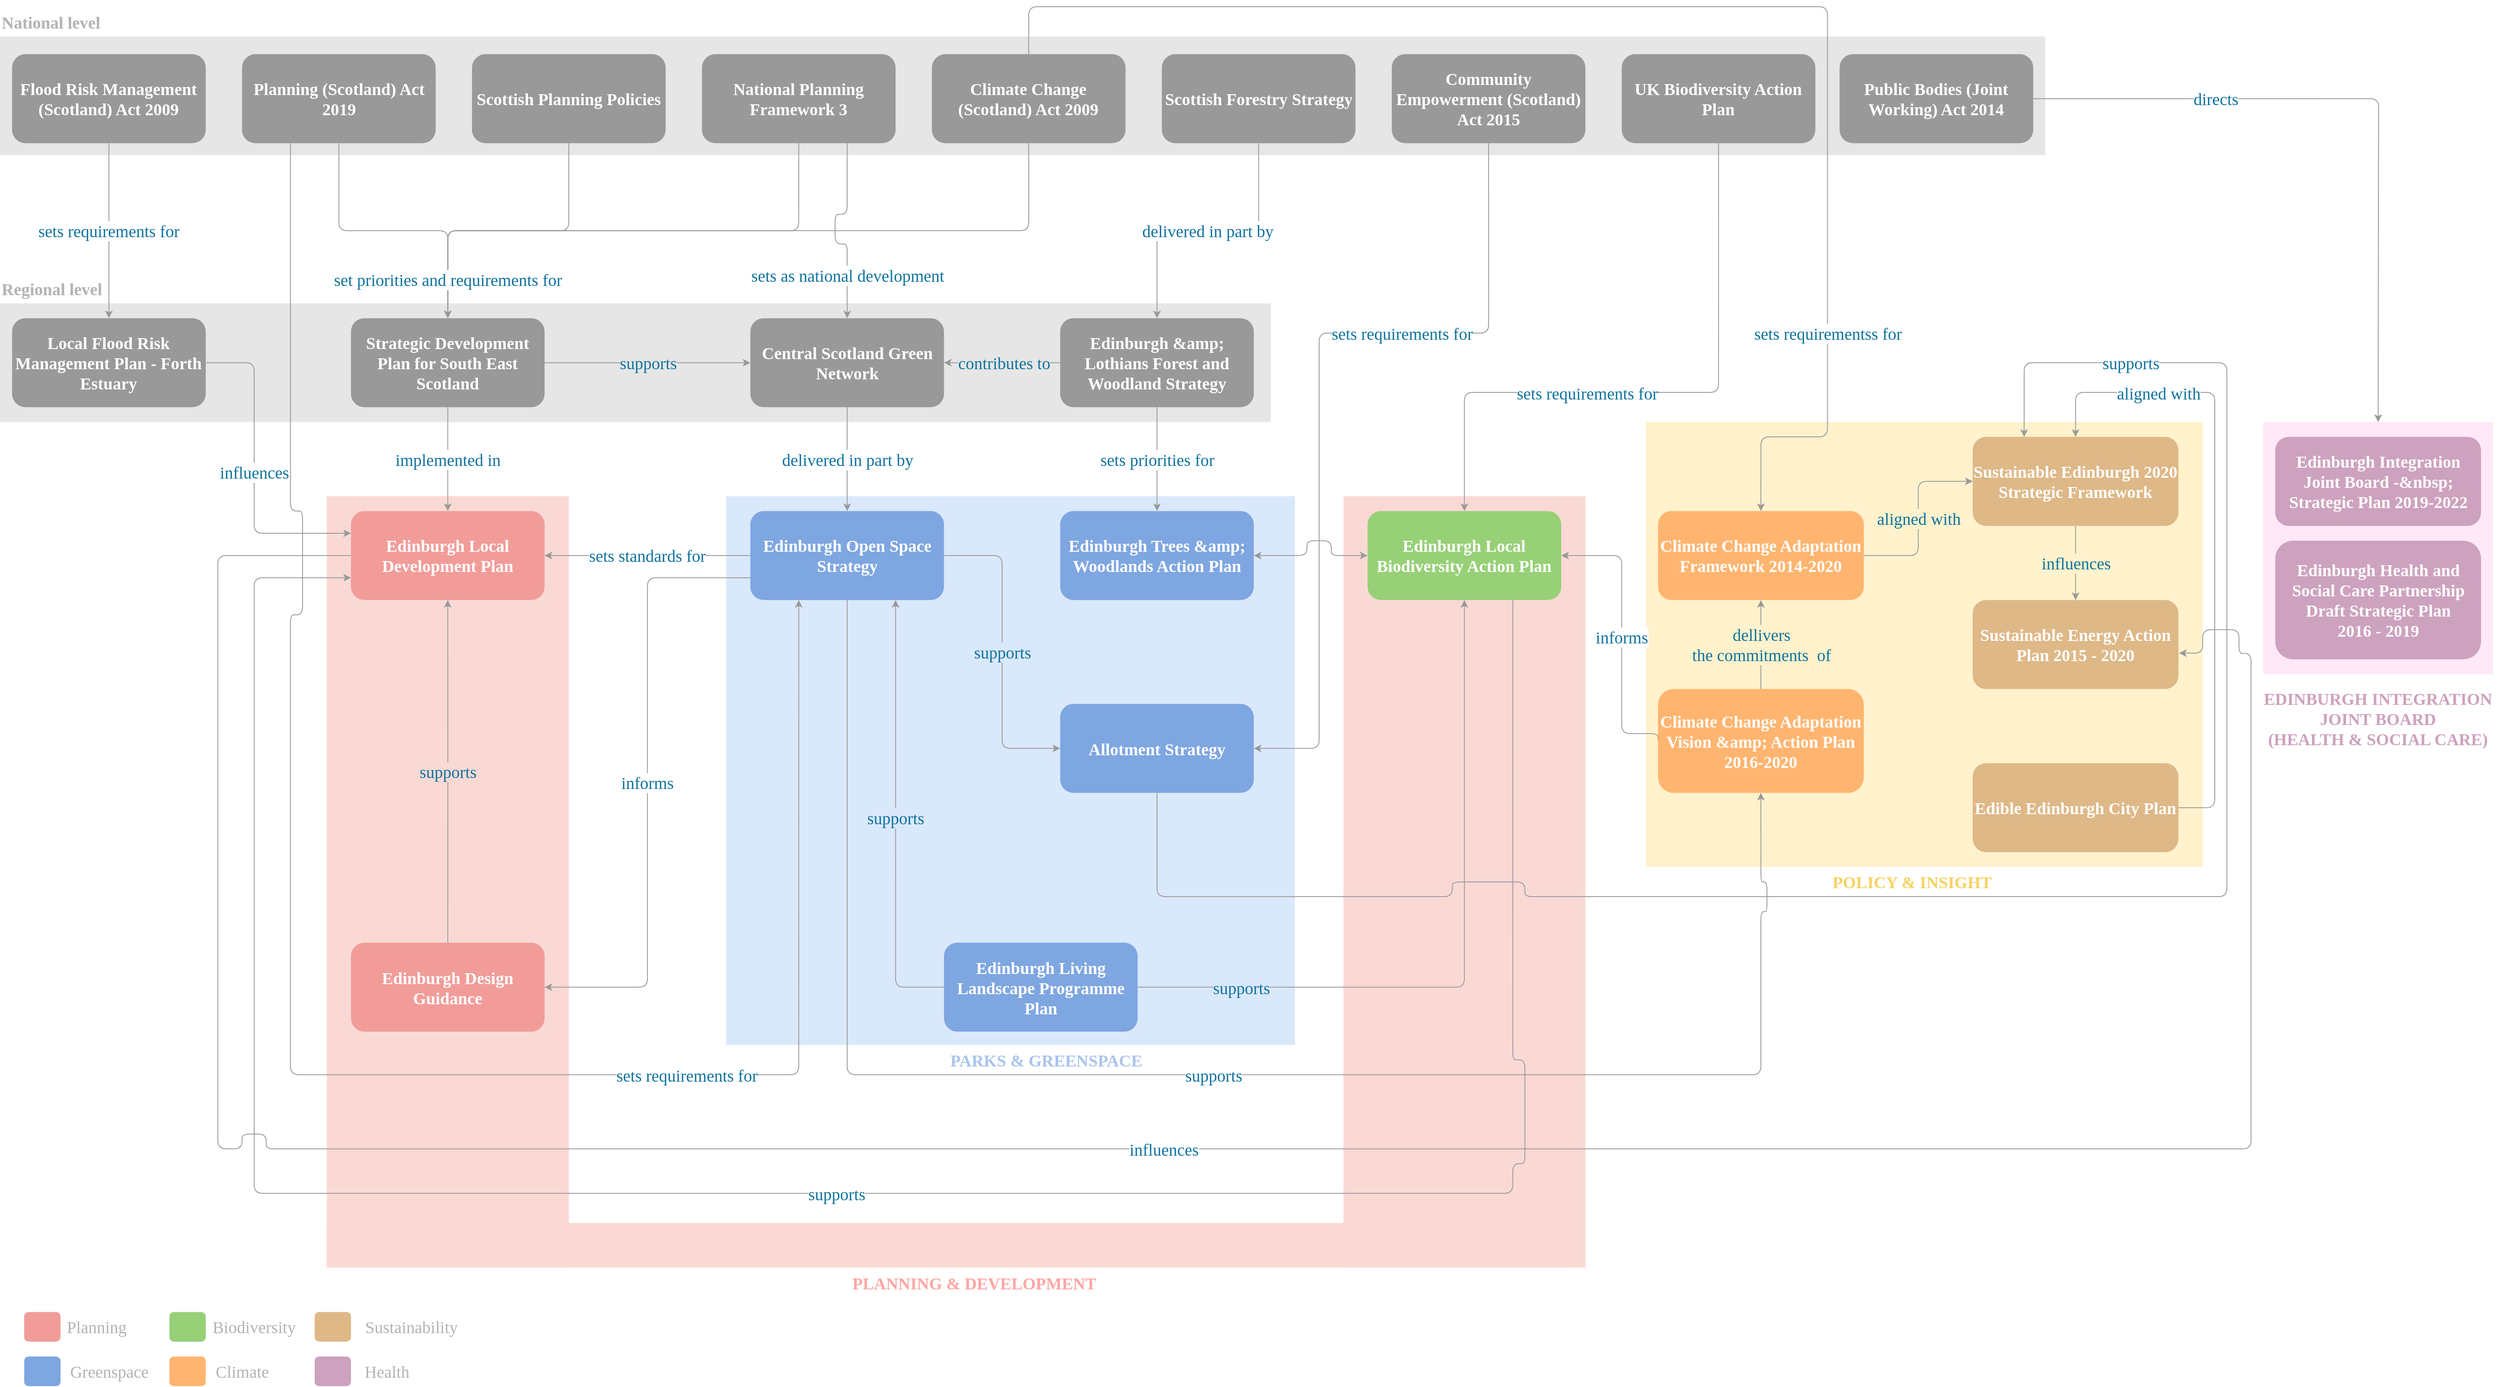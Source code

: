 <mxfile version="13.9.7" type="github">
  <diagram id="8Yflhy8udfIKwnyC9lQC" name="Page-1">
    <mxGraphModel dx="1748" dy="-1292" grid="1" gridSize="10" guides="1" tooltips="1" connect="1" arrows="1" fold="1" page="1" pageScale="1" pageWidth="1654" pageHeight="2336" math="0" shadow="0">
      <root>
        <mxCell id="0" />
        <mxCell id="1" parent="0" />
        <mxCell id="mNki_vbNGIH-7ykDXorD-1" value="" style="group;fontSize=20;" vertex="1" connectable="0" parent="1">
          <mxGeometry x="60" y="2560" width="2970" height="1640" as="geometry" />
        </mxCell>
        <mxCell id="Hf7quNikZ0JMG7ykfvhg-1" value="" style="rounded=0;whiteSpace=wrap;html=1;fontFamily=Tahoma;fontSize=20;strokeColor=none;fillColor=#ffe8f7;" parent="mNki_vbNGIH-7ykDXorD-1" vertex="1">
          <mxGeometry x="2689.54" y="493.763" width="273.269" height="299.785" as="geometry" />
        </mxCell>
        <mxCell id="Hf7quNikZ0JMG7ykfvhg-2" value="" style="rounded=0;whiteSpace=wrap;html=1;fillColor=#E6E6E6;fontFamily=Tahoma;fontSize=20;strokeColor=none;" parent="mNki_vbNGIH-7ykDXorD-1" vertex="1">
          <mxGeometry y="352.688" width="1510.169" height="141.075" as="geometry" />
        </mxCell>
        <mxCell id="Hf7quNikZ0JMG7ykfvhg-3" value="" style="rounded=0;whiteSpace=wrap;html=1;fillColor=#E6E6E6;fontFamily=Tahoma;fontSize=20;strokeColor=none;" parent="mNki_vbNGIH-7ykDXorD-1" vertex="1">
          <mxGeometry y="35.269" width="2430.654" height="141.075" as="geometry" />
        </mxCell>
        <mxCell id="Hf7quNikZ0JMG7ykfvhg-4" value="" style="rounded=0;whiteSpace=wrap;html=1;fillColor=#FFF2CC;fontFamily=Tahoma;fontSize=20;strokeColor=none;" parent="mNki_vbNGIH-7ykDXorD-1" vertex="1">
          <mxGeometry x="1956.029" y="493.763" width="661.598" height="529.032" as="geometry" />
        </mxCell>
        <mxCell id="Hf7quNikZ0JMG7ykfvhg-5" value="" style="rounded=0;whiteSpace=wrap;html=1;fillColor=#fad9d5;fontFamily=Tahoma;fontSize=20;strokeColor=none;" parent="mNki_vbNGIH-7ykDXorD-1" vertex="1">
          <mxGeometry x="1596.465" y="581.935" width="287.651" height="916.989" as="geometry" />
        </mxCell>
        <mxCell id="Hf7quNikZ0JMG7ykfvhg-6" value="" style="rounded=0;whiteSpace=wrap;html=1;fillColor=#FAD9D5;fontFamily=Tahoma;fontSize=20;strokeColor=none;" parent="mNki_vbNGIH-7ykDXorD-1" vertex="1">
          <mxGeometry x="388.329" y="581.935" width="287.651" height="916.989" as="geometry" />
        </mxCell>
        <mxCell id="Hf7quNikZ0JMG7ykfvhg-8" value="" style="rounded=0;whiteSpace=wrap;html=1;fillColor=#DAE8FC;fontFamily=Tahoma;fontSize=20;strokeColor=none;" parent="mNki_vbNGIH-7ykDXorD-1" vertex="1">
          <mxGeometry x="862.954" y="581.935" width="675.981" height="652.473" as="geometry" />
        </mxCell>
        <mxCell id="Hf7quNikZ0JMG7ykfvhg-10" value="Flood Risk Management (Scotland) Act 2009" style="rounded=1;fillColor=#999999;strokeColor=none;fontColor=#FFFFFF;fontStyle=1;fontFamily=Tahoma;fontSize=20;whiteSpace=wrap;" parent="mNki_vbNGIH-7ykDXorD-1" vertex="1">
          <mxGeometry x="14.383" y="56.43" width="230.121" height="105.806" as="geometry" />
        </mxCell>
        <mxCell id="Hf7quNikZ0JMG7ykfvhg-13" value="Planning (Scotland) Act 2019" style="rounded=1;fillColor=#999999;strokeColor=none;fontColor=#FFFFFF;fontStyle=1;fontFamily=Tahoma;fontSize=20;whiteSpace=wrap;" parent="mNki_vbNGIH-7ykDXorD-1" vertex="1">
          <mxGeometry x="287.651" y="56.43" width="230.121" height="105.806" as="geometry" />
        </mxCell>
        <mxCell id="Hf7quNikZ0JMG7ykfvhg-15" value="Scottish Planning Policies" style="rounded=1;fillColor=#999999;strokeColor=none;fontColor=#FFFFFF;fontStyle=1;fontFamily=Tahoma;fontSize=20;whiteSpace=wrap;" parent="mNki_vbNGIH-7ykDXorD-1" vertex="1">
          <mxGeometry x="560.92" y="56.43" width="230.121" height="105.806" as="geometry" />
        </mxCell>
        <mxCell id="Hf7quNikZ0JMG7ykfvhg-18" value="National Planning Framework 3" style="rounded=1;fillColor=#999999;strokeColor=none;fontColor=#FFFFFF;fontStyle=1;fontFamily=Tahoma;fontSize=20;whiteSpace=wrap;" parent="mNki_vbNGIH-7ykDXorD-1" vertex="1">
          <mxGeometry x="834.189" y="56.43" width="230.121" height="105.806" as="geometry" />
        </mxCell>
        <mxCell id="Hf7quNikZ0JMG7ykfvhg-21" value="Climate Change (Scotland) Act 2009" style="rounded=1;fillColor=#999999;strokeColor=none;fontColor=#FFFFFF;fontStyle=1;fontFamily=Tahoma;fontSize=20;whiteSpace=wrap;" parent="mNki_vbNGIH-7ykDXorD-1" vertex="1">
          <mxGeometry x="1107.458" y="56.43" width="230.121" height="105.806" as="geometry" />
        </mxCell>
        <mxCell id="Hf7quNikZ0JMG7ykfvhg-23" value="Scottish Forestry Strategy" style="rounded=1;fillColor=#999999;strokeColor=none;fontColor=#FFFFFF;fontStyle=1;fontFamily=Tahoma;fontSize=20;whiteSpace=wrap;" parent="mNki_vbNGIH-7ykDXorD-1" vertex="1">
          <mxGeometry x="1380.726" y="56.43" width="230.121" height="105.806" as="geometry" />
        </mxCell>
        <mxCell id="Hf7quNikZ0JMG7ykfvhg-25" value="Community Empowerment (Scotland) Act 2015" style="rounded=1;fillColor=#999999;strokeColor=none;fontColor=#FFFFFF;fontStyle=1;fontFamily=Tahoma;fontSize=20;whiteSpace=wrap;" parent="mNki_vbNGIH-7ykDXorD-1" vertex="1">
          <mxGeometry x="1653.995" y="56.43" width="230.121" height="105.806" as="geometry" />
        </mxCell>
        <mxCell id="Hf7quNikZ0JMG7ykfvhg-27" value="UK Biodiversity Action Plan" style="rounded=1;fillColor=#999999;strokeColor=none;fontColor=#FFFFFF;fontStyle=1;fontFamily=Tahoma;fontSize=20;whiteSpace=wrap;" parent="mNki_vbNGIH-7ykDXorD-1" vertex="1">
          <mxGeometry x="1927.264" y="56.43" width="230.121" height="105.806" as="geometry" />
        </mxCell>
        <mxCell id="Hf7quNikZ0JMG7ykfvhg-29" value="Local Flood Risk Management Plan - Forth Estuary " style="rounded=1;fillColor=#999999;strokeColor=none;fontColor=#FFFFFF;fontStyle=1;fontFamily=Tahoma;fontSize=20;whiteSpace=wrap;" parent="mNki_vbNGIH-7ykDXorD-1" vertex="1">
          <mxGeometry x="14.383" y="370.323" width="230.121" height="105.806" as="geometry" />
        </mxCell>
        <mxCell id="Hf7quNikZ0JMG7ykfvhg-9" value="sets requirements for" style="edgeStyle=orthogonalEdgeStyle;rounded=1;orthogonalLoop=1;jettySize=auto;html=1;exitX=0.5;exitY=1;exitDx=0;exitDy=0;entryX=0.5;entryY=0;entryDx=0;entryDy=0;strokeColor=#999999;fontFamily=Tahoma;fontSize=20;fontColor=#10739E;" parent="mNki_vbNGIH-7ykDXorD-1" source="Hf7quNikZ0JMG7ykfvhg-10" target="Hf7quNikZ0JMG7ykfvhg-29" edge="1">
          <mxGeometry relative="1" as="geometry" />
        </mxCell>
        <mxCell id="Hf7quNikZ0JMG7ykfvhg-32" value="Strategic Development Plan for South East Scotland" style="rounded=1;fillColor=#999999;strokeColor=none;fontColor=#FFFFFF;fontStyle=1;fontFamily=Tahoma;fontSize=20;whiteSpace=wrap;" parent="mNki_vbNGIH-7ykDXorD-1" vertex="1">
          <mxGeometry x="417.094" y="370.323" width="230.121" height="105.806" as="geometry" />
        </mxCell>
        <mxCell id="Hf7quNikZ0JMG7ykfvhg-11" style="edgeStyle=orthogonalEdgeStyle;orthogonalLoop=1;jettySize=auto;html=1;exitX=0.5;exitY=1;exitDx=0;exitDy=0;entryX=0.5;entryY=0;entryDx=0;entryDy=0;strokeColor=#999999;fontSize=20;" parent="mNki_vbNGIH-7ykDXorD-1" source="Hf7quNikZ0JMG7ykfvhg-13" target="Hf7quNikZ0JMG7ykfvhg-32" edge="1">
          <mxGeometry relative="1" as="geometry" />
        </mxCell>
        <mxCell id="Hf7quNikZ0JMG7ykfvhg-14" style="edgeStyle=orthogonalEdgeStyle;orthogonalLoop=1;jettySize=auto;html=1;exitX=0.5;exitY=1;exitDx=0;exitDy=0;strokeColor=#999999;entryX=0.5;entryY=0;entryDx=0;entryDy=0;fontSize=20;" parent="mNki_vbNGIH-7ykDXorD-1" source="Hf7quNikZ0JMG7ykfvhg-15" target="Hf7quNikZ0JMG7ykfvhg-32" edge="1">
          <mxGeometry relative="1" as="geometry">
            <mxPoint x="431.477" y="370.323" as="targetPoint" />
          </mxGeometry>
        </mxCell>
        <mxCell id="Hf7quNikZ0JMG7ykfvhg-16" style="edgeStyle=orthogonalEdgeStyle;orthogonalLoop=1;jettySize=auto;html=1;exitX=0.5;exitY=1;exitDx=0;exitDy=0;entryX=0.5;entryY=0;entryDx=0;entryDy=0;strokeColor=#999999;fontSize=20;" parent="mNki_vbNGIH-7ykDXorD-1" source="Hf7quNikZ0JMG7ykfvhg-18" target="Hf7quNikZ0JMG7ykfvhg-32" edge="1">
          <mxGeometry relative="1" as="geometry" />
        </mxCell>
        <mxCell id="Hf7quNikZ0JMG7ykfvhg-19" value="set priorities and requirements for" style="edgeStyle=orthogonalEdgeStyle;orthogonalLoop=1;jettySize=auto;html=1;exitX=0.5;exitY=1;exitDx=0;exitDy=0;strokeColor=#999999;entryX=0.5;entryY=0;entryDx=0;entryDy=0;fontFamily=Tahoma;fontSize=20;fontColor=#10739E;" parent="mNki_vbNGIH-7ykDXorD-1" source="Hf7quNikZ0JMG7ykfvhg-21" target="Hf7quNikZ0JMG7ykfvhg-32" edge="1">
          <mxGeometry x="0.897" relative="1" as="geometry">
            <mxPoint x="431.477" y="370.323" as="targetPoint" />
            <mxPoint as="offset" />
          </mxGeometry>
        </mxCell>
        <mxCell id="Hf7quNikZ0JMG7ykfvhg-34" value="Central Scotland Green Network" style="rounded=1;fillColor=#999999;strokeColor=none;fontColor=#FFFFFF;fontStyle=1;fontFamily=Tahoma;fontSize=20;whiteSpace=wrap;" parent="mNki_vbNGIH-7ykDXorD-1" vertex="1">
          <mxGeometry x="891.719" y="370.323" width="230.121" height="105.806" as="geometry" />
        </mxCell>
        <mxCell id="Hf7quNikZ0JMG7ykfvhg-17" value="sets as national development" style="edgeStyle=orthogonalEdgeStyle;orthogonalLoop=1;jettySize=auto;html=1;exitX=0.75;exitY=1;exitDx=0;exitDy=0;entryX=0.5;entryY=0;entryDx=0;entryDy=0;strokeColor=#999999;fontFamily=Tahoma;fontSize=20;fontColor=#10739E;" parent="mNki_vbNGIH-7ykDXorD-1" source="Hf7quNikZ0JMG7ykfvhg-18" target="Hf7quNikZ0JMG7ykfvhg-34" edge="1">
          <mxGeometry x="0.565" relative="1" as="geometry">
            <Array as="points">
              <mxPoint x="1006.78" y="246.882" />
              <mxPoint x="992.397" y="246.882" />
              <mxPoint x="992.397" y="282.151" />
              <mxPoint x="1006.78" y="282.151" />
            </Array>
            <mxPoint as="offset" />
          </mxGeometry>
        </mxCell>
        <mxCell id="Hf7quNikZ0JMG7ykfvhg-30" value="supports" style="edgeStyle=orthogonalEdgeStyle;orthogonalLoop=1;jettySize=auto;html=1;exitX=1;exitY=0.5;exitDx=0;exitDy=0;entryX=0;entryY=0.5;entryDx=0;entryDy=0;strokeColor=#999999;fontFamily=Tahoma;fontSize=20;fontColor=#10739E;labelBackgroundColor=#E6E6E6;" parent="mNki_vbNGIH-7ykDXorD-1" source="Hf7quNikZ0JMG7ykfvhg-32" target="Hf7quNikZ0JMG7ykfvhg-34" edge="1">
          <mxGeometry relative="1" as="geometry" />
        </mxCell>
        <mxCell id="Hf7quNikZ0JMG7ykfvhg-35" value="contributes to" style="edgeStyle=orthogonalEdgeStyle;orthogonalLoop=1;jettySize=auto;html=1;exitX=0;exitY=0.5;exitDx=0;exitDy=0;strokeColor=#999999;fontColor=#10739E;fontFamily=Tahoma;fontSize=20;labelBackgroundColor=#E6E6E6;" parent="mNki_vbNGIH-7ykDXorD-1" source="Hf7quNikZ0JMG7ykfvhg-37" edge="1">
          <mxGeometry x="-0.042" relative="1" as="geometry">
            <mxPoint x="1236.901" y="423.226" as="sourcePoint" />
            <mxPoint x="1121.84" y="423.226" as="targetPoint" />
            <mxPoint as="offset" />
          </mxGeometry>
        </mxCell>
        <mxCell id="Hf7quNikZ0JMG7ykfvhg-37" value="Edinburgh &amp;amp; Lothians Forest and Woodland Strategy" style="rounded=1;fillColor=#999999;strokeColor=none;fontColor=#FFFFFF;fontStyle=1;fontFamily=Tahoma;fontSize=20;whiteSpace=wrap;" parent="mNki_vbNGIH-7ykDXorD-1" vertex="1">
          <mxGeometry x="1259.913" y="370.323" width="230.121" height="105.806" as="geometry" />
        </mxCell>
        <mxCell id="Hf7quNikZ0JMG7ykfvhg-22" value="delivered in part by" style="edgeStyle=orthogonalEdgeStyle;orthogonalLoop=1;jettySize=auto;html=1;exitX=0.5;exitY=1;exitDx=0;exitDy=0;strokeColor=#999999;fontFamily=Tahoma;fontColor=#1072A2;fontSize=20;" parent="mNki_vbNGIH-7ykDXorD-1" source="Hf7quNikZ0JMG7ykfvhg-23" target="Hf7quNikZ0JMG7ykfvhg-37" edge="1">
          <mxGeometry relative="1" as="geometry" />
        </mxCell>
        <mxCell id="Hf7quNikZ0JMG7ykfvhg-39" value="Edinburgh Local Development Plan" style="rounded=1;fillColor=#F19C99;strokeColor=none;fontColor=#FFFFFF;fontStyle=1;fontFamily=Tahoma;fontSize=20;whiteSpace=wrap;" parent="mNki_vbNGIH-7ykDXorD-1" vertex="1">
          <mxGeometry x="417.094" y="599.57" width="230.121" height="105.806" as="geometry" />
        </mxCell>
        <mxCell id="Hf7quNikZ0JMG7ykfvhg-28" value="influences" style="edgeStyle=orthogonalEdgeStyle;orthogonalLoop=1;jettySize=auto;html=1;exitX=1;exitY=0.5;exitDx=0;exitDy=0;entryX=0;entryY=0.25;entryDx=0;entryDy=0;startFill=0;strokeColor=#999999;fontFamily=Tahoma;fontSize=20;fontColor=#10739E;" parent="mNki_vbNGIH-7ykDXorD-1" source="Hf7quNikZ0JMG7ykfvhg-29" target="Hf7quNikZ0JMG7ykfvhg-39" edge="1">
          <mxGeometry relative="1" as="geometry">
            <Array as="points">
              <mxPoint x="302.034" y="423.226" />
              <mxPoint x="302.034" y="626.022" />
            </Array>
          </mxGeometry>
        </mxCell>
        <mxCell id="Hf7quNikZ0JMG7ykfvhg-31" value="implemented in" style="edgeStyle=orthogonalEdgeStyle;orthogonalLoop=1;jettySize=auto;html=1;exitX=0.5;exitY=1;exitDx=0;exitDy=0;entryX=0.5;entryY=0;entryDx=0;entryDy=0;startFill=0;strokeColor=#999999;fontFamily=Tahoma;fontSize=20;fontColor=#10739E;" parent="mNki_vbNGIH-7ykDXorD-1" source="Hf7quNikZ0JMG7ykfvhg-32" target="Hf7quNikZ0JMG7ykfvhg-39" edge="1">
          <mxGeometry relative="1" as="geometry" />
        </mxCell>
        <mxCell id="Hf7quNikZ0JMG7ykfvhg-40" value="sets standards for" style="edgeStyle=orthogonalEdgeStyle;orthogonalLoop=1;jettySize=auto;html=1;exitX=0;exitY=0.5;exitDx=0;exitDy=0;entryX=1;entryY=0.5;entryDx=0;entryDy=0;startFill=0;strokeColor=#999999;fontFamily=Tahoma;fontSize=20;fontColor=#10739E;" parent="mNki_vbNGIH-7ykDXorD-1" source="Hf7quNikZ0JMG7ykfvhg-44" target="Hf7quNikZ0JMG7ykfvhg-39" edge="1">
          <mxGeometry relative="1" as="geometry" />
        </mxCell>
        <mxCell id="Hf7quNikZ0JMG7ykfvhg-44" value="Edinburgh Open Space Strategy" style="rounded=1;fillColor=#7EA6E0;strokeColor=none;fontColor=#FFFFFF;fontStyle=1;fontFamily=Tahoma;fontSize=20;whiteSpace=wrap;" parent="mNki_vbNGIH-7ykDXorD-1" vertex="1">
          <mxGeometry x="891.719" y="599.57" width="230.121" height="105.806" as="geometry" />
        </mxCell>
        <mxCell id="Hf7quNikZ0JMG7ykfvhg-12" value="sets requirements for" style="edgeStyle=orthogonalEdgeStyle;orthogonalLoop=1;jettySize=auto;html=1;exitX=0.25;exitY=1;exitDx=0;exitDy=0;startFill=0;strokeColor=#999999;entryX=0.25;entryY=1;entryDx=0;entryDy=0;fontFamily=Tahoma;fontSize=20;fontColor=#10739E;" parent="mNki_vbNGIH-7ykDXorD-1" source="Hf7quNikZ0JMG7ykfvhg-13" target="Hf7quNikZ0JMG7ykfvhg-44" edge="1">
          <mxGeometry x="0.395" relative="1" as="geometry">
            <mxPoint x="967.947" y="705.376" as="targetPoint" />
            <Array as="points">
              <mxPoint x="345.182" y="599.57" />
              <mxPoint x="359.564" y="599.57" />
              <mxPoint x="359.564" y="723.011" />
              <mxPoint x="345.182" y="723.011" />
              <mxPoint x="345.182" y="1269.677" />
              <mxPoint x="949.249" y="1269.677" />
            </Array>
            <mxPoint x="-1" as="offset" />
          </mxGeometry>
        </mxCell>
        <mxCell id="Hf7quNikZ0JMG7ykfvhg-33" value="delivered in part by" style="edgeStyle=orthogonalEdgeStyle;orthogonalLoop=1;jettySize=auto;html=1;exitX=0.5;exitY=1;exitDx=0;exitDy=0;entryX=0.5;entryY=0;entryDx=0;entryDy=0;strokeColor=#999999;fontFamily=Tahoma;fontSize=20;fontColor=#1072A2;" parent="mNki_vbNGIH-7ykDXorD-1" source="Hf7quNikZ0JMG7ykfvhg-34" target="Hf7quNikZ0JMG7ykfvhg-44" edge="1">
          <mxGeometry relative="1" as="geometry" />
        </mxCell>
        <mxCell id="Hf7quNikZ0JMG7ykfvhg-46" value="Edinburgh Trees &amp;amp; Woodlands Action Plan" style="rounded=1;fillColor=#7EA6E0;strokeColor=none;fontColor=#FFFFFF;fontStyle=1;fontFamily=Tahoma;fontSize=20;whiteSpace=wrap;" parent="mNki_vbNGIH-7ykDXorD-1" vertex="1">
          <mxGeometry x="1259.913" y="599.57" width="230.121" height="105.806" as="geometry" />
        </mxCell>
        <mxCell id="Hf7quNikZ0JMG7ykfvhg-36" value="sets priorities for" style="edgeStyle=orthogonalEdgeStyle;orthogonalLoop=1;jettySize=auto;html=1;exitX=0.5;exitY=1;exitDx=0;exitDy=0;entryX=0.5;entryY=0;entryDx=0;entryDy=0;strokeColor=#999999;fontColor=#10739E;fontFamily=Tahoma;fontSize=20;" parent="mNki_vbNGIH-7ykDXorD-1" source="Hf7quNikZ0JMG7ykfvhg-37" target="Hf7quNikZ0JMG7ykfvhg-46" edge="1">
          <mxGeometry relative="1" as="geometry" />
        </mxCell>
        <mxCell id="Hf7quNikZ0JMG7ykfvhg-48" value="Allotment Strategy" style="rounded=1;fillColor=#7EA6E0;strokeColor=none;fontColor=#FFFFFF;fontStyle=1;fontFamily=Tahoma;fontSize=20;whiteSpace=wrap;" parent="mNki_vbNGIH-7ykDXorD-1" vertex="1">
          <mxGeometry x="1259.913" y="828.817" width="230.121" height="105.806" as="geometry" />
        </mxCell>
        <mxCell id="Hf7quNikZ0JMG7ykfvhg-24" value="sets requirements for" style="edgeStyle=orthogonalEdgeStyle;orthogonalLoop=1;jettySize=auto;html=1;exitX=0.5;exitY=1;exitDx=0;exitDy=0;entryX=1;entryY=0.5;entryDx=0;entryDy=0;strokeColor=#999999;fontColor=#10739E;fontFamily=Tahoma;fontSize=20;" parent="mNki_vbNGIH-7ykDXorD-1" source="Hf7quNikZ0JMG7ykfvhg-25" target="Hf7quNikZ0JMG7ykfvhg-48" edge="1">
          <mxGeometry x="-0.342" relative="1" as="geometry">
            <Array as="points">
              <mxPoint x="1769.056" y="387.957" />
              <mxPoint x="1567.7" y="387.957" />
              <mxPoint x="1567.7" y="881.72" />
            </Array>
            <mxPoint as="offset" />
          </mxGeometry>
        </mxCell>
        <mxCell id="Hf7quNikZ0JMG7ykfvhg-43" value="supports" style="edgeStyle=orthogonalEdgeStyle;orthogonalLoop=1;jettySize=auto;html=1;exitX=1;exitY=0.5;exitDx=0;exitDy=0;entryX=0;entryY=0.5;entryDx=0;entryDy=0;startFill=0;strokeColor=#999999;fontColor=#10739E;fontFamily=Tahoma;fontSize=20;labelBackgroundColor=#DAE8FC;" parent="mNki_vbNGIH-7ykDXorD-1" source="Hf7quNikZ0JMG7ykfvhg-44" target="Hf7quNikZ0JMG7ykfvhg-48" edge="1">
          <mxGeometry relative="1" as="geometry" />
        </mxCell>
        <mxCell id="Hf7quNikZ0JMG7ykfvhg-50" value="supports" style="edgeStyle=orthogonalEdgeStyle;orthogonalLoop=1;jettySize=auto;html=1;exitX=0;exitY=0.5;exitDx=0;exitDy=0;entryX=0.75;entryY=1;entryDx=0;entryDy=0;startFill=0;strokeColor=#999999;fontColor=#10739E;fontFamily=Tahoma;fontSize=20;labelBackgroundColor=#DAE8FC;" parent="mNki_vbNGIH-7ykDXorD-1" source="Hf7quNikZ0JMG7ykfvhg-51" target="Hf7quNikZ0JMG7ykfvhg-44" edge="1">
          <mxGeometry relative="1" as="geometry" />
        </mxCell>
        <mxCell id="Hf7quNikZ0JMG7ykfvhg-51" value="Edinburgh Living Landscape Programme Plan" style="rounded=1;fillColor=#7EA6E0;strokeColor=none;fontColor=#FFFFFF;fontStyle=1;fontFamily=Tahoma;fontSize=20;whiteSpace=wrap;" parent="mNki_vbNGIH-7ykDXorD-1" vertex="1">
          <mxGeometry x="1121.84" y="1112.731" width="230.121" height="105.806" as="geometry" />
        </mxCell>
        <mxCell id="Hf7quNikZ0JMG7ykfvhg-52" value="supports" style="edgeStyle=orthogonalEdgeStyle;orthogonalLoop=1;jettySize=auto;html=1;exitX=0;exitY=0.75;exitDx=0;exitDy=0;entryX=0.75;entryY=1;entryDx=0;entryDy=0;startFill=1;strokeColor=#999999;startArrow=classic;endArrow=none;endFill=0;fontColor=#10739E;fontFamily=Tahoma;fontSize=20;" parent="mNki_vbNGIH-7ykDXorD-1" source="Hf7quNikZ0JMG7ykfvhg-39" target="Hf7quNikZ0JMG7ykfvhg-53" edge="1">
          <mxGeometry relative="1" as="geometry">
            <Array as="points">
              <mxPoint x="302.034" y="678.925" />
              <mxPoint x="302.034" y="1410.753" />
              <mxPoint x="1797.821" y="1410.753" />
              <mxPoint x="1797.821" y="1375.484" />
              <mxPoint x="1812.203" y="1375.484" />
              <mxPoint x="1812.203" y="1252.043" />
              <mxPoint x="1797.821" y="1252.043" />
            </Array>
          </mxGeometry>
        </mxCell>
        <mxCell id="Hf7quNikZ0JMG7ykfvhg-53" value="Edinburgh Local Biodiversity Action Plan" style="rounded=1;fillColor=#97D077;strokeColor=none;fontColor=#FFFFFF;fontStyle=1;fontFamily=Tahoma;fontSize=20;whiteSpace=wrap;" parent="mNki_vbNGIH-7ykDXorD-1" vertex="1">
          <mxGeometry x="1625.23" y="599.57" width="230.121" height="105.806" as="geometry" />
        </mxCell>
        <mxCell id="Hf7quNikZ0JMG7ykfvhg-26" value="sets requirements for" style="edgeStyle=orthogonalEdgeStyle;orthogonalLoop=1;jettySize=auto;html=1;exitX=0.5;exitY=1;exitDx=0;exitDy=0;entryX=0.5;entryY=0;entryDx=0;entryDy=0;strokeColor=#999999;fontColor=#10739E;fontFamily=Tahoma;fontSize=20;" parent="mNki_vbNGIH-7ykDXorD-1" source="Hf7quNikZ0JMG7ykfvhg-27" target="Hf7quNikZ0JMG7ykfvhg-53" edge="1">
          <mxGeometry x="0.224" relative="1" as="geometry">
            <Array as="points">
              <mxPoint x="2042.324" y="458.495" />
              <mxPoint x="1740.291" y="458.495" />
            </Array>
            <mxPoint as="offset" />
          </mxGeometry>
        </mxCell>
        <mxCell id="Hf7quNikZ0JMG7ykfvhg-45" style="edgeStyle=orthogonalEdgeStyle;orthogonalLoop=1;jettySize=auto;html=1;exitX=1;exitY=0.5;exitDx=0;exitDy=0;entryX=0;entryY=0.5;entryDx=0;entryDy=0;strokeColor=#999999;startArrow=classic;startFill=1;fontSize=20;" parent="mNki_vbNGIH-7ykDXorD-1" source="Hf7quNikZ0JMG7ykfvhg-46" target="Hf7quNikZ0JMG7ykfvhg-53" edge="1">
          <mxGeometry relative="1" as="geometry">
            <Array as="points">
              <mxPoint x="1553.317" y="652.473" />
              <mxPoint x="1553.317" y="634.839" />
              <mxPoint x="1582.082" y="634.839" />
              <mxPoint x="1582.082" y="652.473" />
            </Array>
          </mxGeometry>
        </mxCell>
        <mxCell id="Hf7quNikZ0JMG7ykfvhg-49" value="supports" style="edgeStyle=orthogonalEdgeStyle;orthogonalLoop=1;jettySize=auto;html=1;exitX=1;exitY=0.5;exitDx=0;exitDy=0;entryX=0.5;entryY=1;entryDx=0;entryDy=0;strokeColor=#999999;fontColor=#10739E;fontFamily=Tahoma;fontSize=20;labelBackgroundColor=#DAE8FC;" parent="mNki_vbNGIH-7ykDXorD-1" source="Hf7quNikZ0JMG7ykfvhg-51" target="Hf7quNikZ0JMG7ykfvhg-53" edge="1">
          <mxGeometry x="-0.71" relative="1" as="geometry">
            <mxPoint as="offset" />
          </mxGeometry>
        </mxCell>
        <mxCell id="Hf7quNikZ0JMG7ykfvhg-55" value="Climate Change Adaptation Framework 2014-2020" style="rounded=1;fillColor=#FFB570;strokeColor=none;fontColor=#FFFFFF;fontStyle=1;fontFamily=Tahoma;fontSize=20;whiteSpace=wrap;" parent="mNki_vbNGIH-7ykDXorD-1" vertex="1">
          <mxGeometry x="1970.412" y="599.57" width="244.504" height="105.806" as="geometry" />
        </mxCell>
        <mxCell id="Hf7quNikZ0JMG7ykfvhg-20" value="sets requirementss for" style="edgeStyle=orthogonalEdgeStyle;orthogonalLoop=1;jettySize=auto;html=1;exitX=0.5;exitY=0;exitDx=0;exitDy=0;startFill=0;strokeColor=#999999;entryX=0.5;entryY=0;entryDx=0;entryDy=0;fontColor=#10739E;fontFamily=Tahoma;fontSize=20;" parent="mNki_vbNGIH-7ykDXorD-1" source="Hf7quNikZ0JMG7ykfvhg-21" target="Hf7quNikZ0JMG7ykfvhg-55" edge="1">
          <mxGeometry x="0.654" relative="1" as="geometry">
            <mxPoint x="2085.472" y="564.301" as="targetPoint" />
            <Array as="points">
              <mxPoint x="1222.518" />
              <mxPoint x="2171.768" />
              <mxPoint x="2171.768" y="511.398" />
              <mxPoint x="2092.663" y="511.398" />
            </Array>
            <mxPoint y="1" as="offset" />
          </mxGeometry>
        </mxCell>
        <mxCell id="Hf7quNikZ0JMG7ykfvhg-56" value="informs" style="edgeStyle=orthogonalEdgeStyle;orthogonalLoop=1;jettySize=auto;html=1;exitX=0;exitY=0.5;exitDx=0;exitDy=0;entryX=1;entryY=0.5;entryDx=0;entryDy=0;startArrow=none;startFill=0;strokeColor=#999999;fontColor=#10739E;fontFamily=Tahoma;fontSize=20;" parent="mNki_vbNGIH-7ykDXorD-1" source="Hf7quNikZ0JMG7ykfvhg-58" target="Hf7quNikZ0JMG7ykfvhg-53" edge="1">
          <mxGeometry relative="1" as="geometry">
            <Array as="points">
              <mxPoint x="1927.264" y="864.086" />
              <mxPoint x="1927.264" y="652.473" />
            </Array>
            <mxPoint as="offset" />
          </mxGeometry>
        </mxCell>
        <mxCell id="Hf7quNikZ0JMG7ykfvhg-57" value="&lt;div style=&quot;font-size: 20px;&quot;&gt;dellivers &lt;br style=&quot;font-size: 20px;&quot;&gt;&lt;/div&gt;&lt;div style=&quot;font-size: 20px;&quot;&gt;the commitments&amp;nbsp; of&lt;br style=&quot;font-size: 20px;&quot;&gt;&lt;/div&gt;" style="edgeStyle=orthogonalEdgeStyle;orthogonalLoop=1;jettySize=auto;html=1;exitX=0.5;exitY=0;exitDx=0;exitDy=0;entryX=0.5;entryY=1;entryDx=0;entryDy=0;startFill=0;strokeColor=#999999;fontColor=#10739E;fontFamily=Tahoma;fontSize=20;labelBackgroundColor=#FFF2CC;" parent="mNki_vbNGIH-7ykDXorD-1" source="Hf7quNikZ0JMG7ykfvhg-58" target="Hf7quNikZ0JMG7ykfvhg-55" edge="1">
          <mxGeometry relative="1" as="geometry" />
        </mxCell>
        <mxCell id="Hf7quNikZ0JMG7ykfvhg-58" value="Climate Change Adaptation Vision &amp;amp; Action Plan&#xa;2016-2020" style="rounded=1;fillColor=#FFB570;strokeColor=none;fontColor=#FFFFFF;fontStyle=1;fontFamily=Tahoma;fontSize=20;whiteSpace=wrap;" parent="mNki_vbNGIH-7ykDXorD-1" vertex="1">
          <mxGeometry x="1970.412" y="811.183" width="244.504" height="123.441" as="geometry" />
        </mxCell>
        <mxCell id="Hf7quNikZ0JMG7ykfvhg-42" value="supports" style="edgeStyle=orthogonalEdgeStyle;orthogonalLoop=1;jettySize=auto;html=1;exitX=0.5;exitY=1;exitDx=0;exitDy=0;entryX=0.5;entryY=1;entryDx=0;entryDy=0;startFill=0;strokeColor=#999999;fontColor=#10739E;fontFamily=Tahoma;fontSize=20;" parent="mNki_vbNGIH-7ykDXorD-1" source="Hf7quNikZ0JMG7ykfvhg-44" target="Hf7quNikZ0JMG7ykfvhg-58" edge="1">
          <mxGeometry relative="1" as="geometry">
            <Array as="points">
              <mxPoint x="1006.78" y="1269.677" />
              <mxPoint x="2092.663" y="1269.677" />
              <mxPoint x="2092.663" y="1075.699" />
              <mxPoint x="2099.855" y="1075.699" />
              <mxPoint x="2099.855" y="1040.43" />
              <mxPoint x="2092.663" y="1040.43" />
            </Array>
          </mxGeometry>
        </mxCell>
        <mxCell id="Hf7quNikZ0JMG7ykfvhg-60" value="Sustainable Edinburgh 2020 Strategic Framework" style="rounded=1;strokeColor=none;fontColor=#FFFFFF;fontStyle=1;fontFamily=Tahoma;fontSize=20;whiteSpace=wrap;fillColor=#DEB887;" parent="mNki_vbNGIH-7ykDXorD-1" vertex="1">
          <mxGeometry x="2344.358" y="511.398" width="244.504" height="105.806" as="geometry" />
        </mxCell>
        <mxCell id="Hf7quNikZ0JMG7ykfvhg-47" value="supports" style="edgeStyle=orthogonalEdgeStyle;orthogonalLoop=1;jettySize=auto;html=1;exitX=0.5;exitY=1;exitDx=0;exitDy=0;entryX=0.25;entryY=0;entryDx=0;entryDy=0;startFill=0;strokeColor=#999999;fontColor=#10739E;fontFamily=Tahoma;fontSize=20;" parent="mNki_vbNGIH-7ykDXorD-1" source="Hf7quNikZ0JMG7ykfvhg-48" target="Hf7quNikZ0JMG7ykfvhg-60" edge="1">
          <mxGeometry x="0.821" relative="1" as="geometry">
            <Array as="points">
              <mxPoint x="1374.973" y="1058.065" />
              <mxPoint x="1725.908" y="1058.065" />
              <mxPoint x="1725.908" y="1040.43" />
              <mxPoint x="1812.203" y="1040.43" />
              <mxPoint x="1812.203" y="1058.065" />
              <mxPoint x="2646.392" y="1058.065" />
              <mxPoint x="2646.392" y="423.226" />
              <mxPoint x="2406.203" y="423.226" />
            </Array>
            <mxPoint as="offset" />
          </mxGeometry>
        </mxCell>
        <mxCell id="Hf7quNikZ0JMG7ykfvhg-54" value="aligned with" style="edgeStyle=orthogonalEdgeStyle;orthogonalLoop=1;jettySize=auto;html=1;exitX=1;exitY=0.5;exitDx=0;exitDy=0;entryX=0;entryY=0.5;entryDx=0;entryDy=0;startFill=0;strokeColor=#999999;fontColor=#10739E;fontFamily=Tahoma;fontSize=20;labelBackgroundColor=#FFF2CC;" parent="mNki_vbNGIH-7ykDXorD-1" source="Hf7quNikZ0JMG7ykfvhg-55" target="Hf7quNikZ0JMG7ykfvhg-60" edge="1">
          <mxGeometry relative="1" as="geometry" />
        </mxCell>
        <mxCell id="Hf7quNikZ0JMG7ykfvhg-61" value="Sustainable Energy Action Plan 2015 - 2020" style="rounded=1;strokeColor=none;fontColor=#FFFFFF;fontStyle=1;fontFamily=Tahoma;fontSize=20;whiteSpace=wrap;fillColor=#DEB887;" parent="mNki_vbNGIH-7ykDXorD-1" vertex="1">
          <mxGeometry x="2344.358" y="705.376" width="244.504" height="105.806" as="geometry" />
        </mxCell>
        <mxCell id="Hf7quNikZ0JMG7ykfvhg-38" value="influences" style="edgeStyle=orthogonalEdgeStyle;orthogonalLoop=1;jettySize=auto;html=1;exitX=0;exitY=0.5;exitDx=0;exitDy=0;startFill=0;strokeColor=#999999;entryX=1.003;entryY=0.597;entryDx=0;entryDy=0;entryPerimeter=0;fontColor=#10739E;fontFamily=Tahoma;fontSize=20;" parent="mNki_vbNGIH-7ykDXorD-1" source="Hf7quNikZ0JMG7ykfvhg-39" target="Hf7quNikZ0JMG7ykfvhg-61" edge="1">
          <mxGeometry relative="1" as="geometry">
            <mxPoint x="2574.479" y="775.914" as="targetPoint" />
            <Array as="points">
              <mxPoint x="258.886" y="652.473" />
              <mxPoint x="258.886" y="1357.849" />
              <mxPoint x="287.651" y="1357.849" />
              <mxPoint x="287.651" y="1340.215" />
              <mxPoint x="316.416" y="1340.215" />
              <mxPoint x="316.416" y="1357.849" />
              <mxPoint x="2675.157" y="1357.849" />
              <mxPoint x="2675.157" y="768.86" />
              <mxPoint x="2660.775" y="768.86" />
              <mxPoint x="2660.775" y="740.645" />
              <mxPoint x="2617.627" y="740.645" />
              <mxPoint x="2617.627" y="768.86" />
            </Array>
          </mxGeometry>
        </mxCell>
        <mxCell id="Hf7quNikZ0JMG7ykfvhg-59" value="influences" style="edgeStyle=orthogonalEdgeStyle;orthogonalLoop=1;jettySize=auto;html=1;exitX=0.5;exitY=1;exitDx=0;exitDy=0;startFill=0;strokeColor=#999999;fontColor=#10739E;fontFamily=Tahoma;fontSize=20;labelBackgroundColor=#FFF2CC;" parent="mNki_vbNGIH-7ykDXorD-1" source="Hf7quNikZ0JMG7ykfvhg-60" target="Hf7quNikZ0JMG7ykfvhg-61" edge="1">
          <mxGeometry relative="1" as="geometry" />
        </mxCell>
        <mxCell id="Hf7quNikZ0JMG7ykfvhg-62" value="aligned with" style="edgeStyle=orthogonalEdgeStyle;orthogonalLoop=1;jettySize=auto;html=1;exitX=1;exitY=0.5;exitDx=0;exitDy=0;entryX=0.5;entryY=0;entryDx=0;entryDy=0;startFill=0;strokeColor=#999999;fontColor=#10739E;fontFamily=Tahoma;fontSize=20;" parent="mNki_vbNGIH-7ykDXorD-1" source="Hf7quNikZ0JMG7ykfvhg-63" target="Hf7quNikZ0JMG7ykfvhg-60" edge="1">
          <mxGeometry x="0.6" relative="1" as="geometry">
            <Array as="points">
              <mxPoint x="2632.01" y="952.258" />
              <mxPoint x="2632.01" y="458.495" />
              <mxPoint x="2466.61" y="458.495" />
            </Array>
            <mxPoint as="offset" />
          </mxGeometry>
        </mxCell>
        <mxCell id="Hf7quNikZ0JMG7ykfvhg-63" value="Edible Edinburgh City Plan" style="rounded=1;strokeColor=none;fontColor=#FFFFFF;fontStyle=1;fontFamily=Tahoma;fontSize=20;whiteSpace=wrap;fillColor=#DEB887;" parent="mNki_vbNGIH-7ykDXorD-1" vertex="1">
          <mxGeometry x="2344.358" y="899.355" width="244.504" height="105.806" as="geometry" />
        </mxCell>
        <mxCell id="Hf7quNikZ0JMG7ykfvhg-64" value="supports" style="edgeStyle=orthogonalEdgeStyle;orthogonalLoop=1;jettySize=auto;html=1;exitX=0.5;exitY=0;exitDx=0;exitDy=0;startFill=0;strokeColor=#999999;fontFamily=Tahoma;fontSize=20;fontColor=#10739E;labelBackgroundColor=#FAD9D5;" parent="mNki_vbNGIH-7ykDXorD-1" source="Hf7quNikZ0JMG7ykfvhg-65" target="Hf7quNikZ0JMG7ykfvhg-39" edge="1">
          <mxGeometry relative="1" as="geometry" />
        </mxCell>
        <mxCell id="Hf7quNikZ0JMG7ykfvhg-65" value="Edinburgh Design Guidance" style="rounded=1;fillColor=#F19C99;strokeColor=none;fontColor=#FFFFFF;fontStyle=1;fontFamily=Tahoma;fontSize=20;whiteSpace=wrap;" parent="mNki_vbNGIH-7ykDXorD-1" vertex="1">
          <mxGeometry x="417.094" y="1112.731" width="230.121" height="105.806" as="geometry" />
        </mxCell>
        <mxCell id="Hf7quNikZ0JMG7ykfvhg-41" value="informs" style="edgeStyle=orthogonalEdgeStyle;orthogonalLoop=1;jettySize=auto;html=1;exitX=0;exitY=0.75;exitDx=0;exitDy=0;entryX=1;entryY=0.5;entryDx=0;entryDy=0;startFill=0;strokeColor=#999999;fontFamily=Tahoma;fontSize=20;fontColor=#10739E;" parent="mNki_vbNGIH-7ykDXorD-1" source="Hf7quNikZ0JMG7ykfvhg-44" target="Hf7quNikZ0JMG7ykfvhg-65" edge="1">
          <mxGeometry relative="1" as="geometry" />
        </mxCell>
        <mxCell id="Hf7quNikZ0JMG7ykfvhg-66" value="" style="rounded=0;whiteSpace=wrap;html=1;fillColor=#fad9d5;fontFamily=Tahoma;fontSize=20;strokeColor=none;" parent="mNki_vbNGIH-7ykDXorD-1" vertex="1">
          <mxGeometry x="388.329" y="1446.022" width="1481.404" height="52.903" as="geometry" />
        </mxCell>
        <mxCell id="Hf7quNikZ0JMG7ykfvhg-67" value="PLANNING &amp;amp; DEVELOPMENT" style="text;html=1;strokeColor=none;fillColor=none;align=center;verticalAlign=middle;whiteSpace=wrap;rounded=0;fontFamily=Tahoma;fontSize=20;fontColor=#FFA5A2;fontStyle=1;" parent="mNki_vbNGIH-7ykDXorD-1" vertex="1">
          <mxGeometry x="995.993" y="1498.925" width="323.608" height="35.269" as="geometry" />
        </mxCell>
        <mxCell id="Hf7quNikZ0JMG7ykfvhg-68" value="PARKS &amp;amp; GREENSPACE" style="text;html=1;strokeColor=none;fillColor=none;align=center;verticalAlign=middle;whiteSpace=wrap;rounded=0;fontFamily=Tahoma;fontSize=20;fontColor=#A9C4EB;fontStyle=1;" parent="mNki_vbNGIH-7ykDXorD-1" vertex="1">
          <mxGeometry x="1107.458" y="1234.409" width="273.269" height="35.269" as="geometry" />
        </mxCell>
        <mxCell id="Hf7quNikZ0JMG7ykfvhg-69" value="POLICY &amp;amp; INSIGHT" style="text;html=1;strokeColor=none;fillColor=none;align=center;verticalAlign=middle;whiteSpace=wrap;rounded=0;fontFamily=Tahoma;fontSize=20;fontColor=#F7D263;fontStyle=1;" parent="mNki_vbNGIH-7ykDXorD-1" vertex="1">
          <mxGeometry x="2171.768" y="1022.796" width="201.356" height="35.269" as="geometry" />
        </mxCell>
        <mxCell id="Hf7quNikZ0JMG7ykfvhg-70" value="National level" style="text;html=1;strokeColor=none;fillColor=none;align=left;verticalAlign=middle;whiteSpace=wrap;rounded=0;fontFamily=Tahoma;fontSize=20;fontColor=#B3B3B3;fontStyle=1;" parent="mNki_vbNGIH-7ykDXorD-1" vertex="1">
          <mxGeometry width="302.034" height="35.269" as="geometry" />
        </mxCell>
        <mxCell id="Hf7quNikZ0JMG7ykfvhg-71" value="Regional level" style="text;html=1;strokeColor=none;fillColor=none;align=left;verticalAlign=middle;whiteSpace=wrap;rounded=0;fontFamily=Tahoma;fontSize=20;fontColor=#B3B3B3;fontStyle=1;labelBackgroundColor=#ffffff;" parent="mNki_vbNGIH-7ykDXorD-1" vertex="1">
          <mxGeometry y="317.419" width="302.034" height="35.269" as="geometry" />
        </mxCell>
        <mxCell id="Hf7quNikZ0JMG7ykfvhg-72" value="" style="rounded=1;fillColor=#F19C99;strokeColor=none;fontColor=#FFFFFF;fontStyle=1;fontFamily=Tahoma;fontSize=20;whiteSpace=wrap;" parent="mNki_vbNGIH-7ykDXorD-1" vertex="1">
          <mxGeometry x="28.765" y="1551.828" width="43.148" height="35.269" as="geometry" />
        </mxCell>
        <mxCell id="Hf7quNikZ0JMG7ykfvhg-73" value="Planning" style="text;html=1;strokeColor=none;fillColor=none;align=center;verticalAlign=middle;whiteSpace=wrap;rounded=0;labelBackgroundColor=#ffffff;fontFamily=Tahoma;fontSize=20;fontColor=#B3B3B3;" parent="mNki_vbNGIH-7ykDXorD-1" vertex="1">
          <mxGeometry x="86.295" y="1551.828" width="57.53" height="35.269" as="geometry" />
        </mxCell>
        <mxCell id="Hf7quNikZ0JMG7ykfvhg-74" value="" style="rounded=1;fillColor=#7EA6E0;strokeColor=none;fontColor=#FFFFFF;fontStyle=1;fontFamily=Tahoma;fontSize=20;whiteSpace=wrap;" parent="mNki_vbNGIH-7ykDXorD-1" vertex="1">
          <mxGeometry x="28.765" y="1604.731" width="43.148" height="35.269" as="geometry" />
        </mxCell>
        <mxCell id="Hf7quNikZ0JMG7ykfvhg-75" value="Greenspace" style="text;html=1;strokeColor=none;fillColor=none;align=center;verticalAlign=middle;whiteSpace=wrap;rounded=0;labelBackgroundColor=#ffffff;fontFamily=Tahoma;fontSize=20;fontColor=#B3B3B3;" parent="mNki_vbNGIH-7ykDXorD-1" vertex="1">
          <mxGeometry x="100.678" y="1604.731" width="57.53" height="35.269" as="geometry" />
        </mxCell>
        <mxCell id="Hf7quNikZ0JMG7ykfvhg-76" value="" style="rounded=1;fillColor=#97D077;strokeColor=none;fontColor=#FFFFFF;fontStyle=1;fontFamily=Tahoma;fontSize=20;whiteSpace=wrap;" parent="mNki_vbNGIH-7ykDXorD-1" vertex="1">
          <mxGeometry x="201.356" y="1551.828" width="43.148" height="35.269" as="geometry" />
        </mxCell>
        <mxCell id="Hf7quNikZ0JMG7ykfvhg-77" value="Biodiversity" style="text;html=1;strokeColor=none;fillColor=none;align=center;verticalAlign=middle;whiteSpace=wrap;rounded=0;labelBackgroundColor=#ffffff;fontFamily=Tahoma;fontSize=20;fontColor=#B3B3B3;" parent="mNki_vbNGIH-7ykDXorD-1" vertex="1">
          <mxGeometry x="273.269" y="1551.828" width="57.53" height="35.269" as="geometry" />
        </mxCell>
        <mxCell id="Hf7quNikZ0JMG7ykfvhg-78" value="" style="rounded=1;fillColor=#FFB570;strokeColor=none;fontColor=#FFFFFF;fontStyle=1;fontFamily=Tahoma;fontSize=20;whiteSpace=wrap;" parent="mNki_vbNGIH-7ykDXorD-1" vertex="1">
          <mxGeometry x="201.356" y="1604.731" width="43.148" height="35.269" as="geometry" />
        </mxCell>
        <mxCell id="Hf7quNikZ0JMG7ykfvhg-79" value="Climate" style="text;html=1;strokeColor=none;fillColor=none;align=center;verticalAlign=middle;whiteSpace=wrap;rounded=0;labelBackgroundColor=#ffffff;fontFamily=Tahoma;fontSize=20;fontColor=#B3B3B3;" parent="mNki_vbNGIH-7ykDXorD-1" vertex="1">
          <mxGeometry x="258.886" y="1604.731" width="57.53" height="35.269" as="geometry" />
        </mxCell>
        <mxCell id="Hf7quNikZ0JMG7ykfvhg-81" value="" style="rounded=1;strokeColor=none;fontColor=#FFFFFF;fontStyle=1;fontFamily=Tahoma;fontSize=20;whiteSpace=wrap;fillColor=#DEB887;" parent="mNki_vbNGIH-7ykDXorD-1" vertex="1">
          <mxGeometry x="373.947" y="1551.828" width="43.148" height="35.269" as="geometry" />
        </mxCell>
        <mxCell id="Hf7quNikZ0JMG7ykfvhg-82" value="Sustainability" style="text;html=1;strokeColor=none;fillColor=none;align=center;verticalAlign=middle;whiteSpace=wrap;rounded=0;labelBackgroundColor=#ffffff;fontFamily=Tahoma;fontSize=20;fontColor=#B3B3B3;" parent="mNki_vbNGIH-7ykDXorD-1" vertex="1">
          <mxGeometry x="460.242" y="1551.828" width="57.53" height="35.269" as="geometry" />
        </mxCell>
        <mxCell id="Hf7quNikZ0JMG7ykfvhg-83" value="" style="rounded=1;fontStyle=1;fontFamily=Tahoma;fontSize=20;whiteSpace=wrap;strokeColor=none;fillColor=#CDA2BE;" parent="mNki_vbNGIH-7ykDXorD-1" vertex="1">
          <mxGeometry x="373.947" y="1604.731" width="43.148" height="35.269" as="geometry" />
        </mxCell>
        <mxCell id="Hf7quNikZ0JMG7ykfvhg-84" value="Health" style="text;html=1;strokeColor=none;fillColor=none;align=center;verticalAlign=middle;whiteSpace=wrap;rounded=0;labelBackgroundColor=#ffffff;fontFamily=Tahoma;fontSize=20;fontColor=#B3B3B3;" parent="mNki_vbNGIH-7ykDXorD-1" vertex="1">
          <mxGeometry x="431.477" y="1604.731" width="57.53" height="35.269" as="geometry" />
        </mxCell>
        <mxCell id="Hf7quNikZ0JMG7ykfvhg-85" value="Edinburgh Integration Joint Board -&amp;nbsp; Strategic Plan 2019-2022" style="rounded=1;strokeColor=none;fontColor=#FFFFFF;fontStyle=1;fontFamily=Tahoma;fontSize=20;whiteSpace=wrap;fillColor=#CDA2BE;" parent="mNki_vbNGIH-7ykDXorD-1" vertex="1">
          <mxGeometry x="2703.923" y="511.398" width="244.504" height="105.806" as="geometry" />
        </mxCell>
        <mxCell id="Hf7quNikZ0JMG7ykfvhg-86" value="&lt;font style=&quot;font-size: 20px;&quot; face=&quot;Tahoma&quot; color=&quot;#1072a2&quot;&gt;directs&lt;/font&gt;" style="edgeStyle=orthogonalEdgeStyle;rounded=1;orthogonalLoop=1;jettySize=auto;html=1;exitX=1;exitY=0.5;exitDx=0;exitDy=0;strokeColor=#969696;fontSize=20;" parent="mNki_vbNGIH-7ykDXorD-1" source="Hf7quNikZ0JMG7ykfvhg-87" edge="1">
          <mxGeometry x="-0.454" relative="1" as="geometry">
            <mxPoint as="offset" />
            <mxPoint x="2826.174" y="493.763" as="targetPoint" />
          </mxGeometry>
        </mxCell>
        <mxCell id="Hf7quNikZ0JMG7ykfvhg-87" value="Public Bodies (Joint&#xa;Working) Act 2014" style="rounded=1;fillColor=#999999;strokeColor=none;fontColor=#FFFFFF;fontStyle=1;fontFamily=Tahoma;fontSize=20;whiteSpace=wrap;" parent="mNki_vbNGIH-7ykDXorD-1" vertex="1">
          <mxGeometry x="2186.15" y="56.43" width="230.121" height="105.806" as="geometry" />
        </mxCell>
        <mxCell id="Hf7quNikZ0JMG7ykfvhg-88" value="&lt;p style=&quot;font-size: 20px;&quot;&gt;&lt;/p&gt;&lt;p style=&quot;font-size: 20px;&quot;&gt;EDINBURGH INTEGRATION JOINT BOARD&lt;br style=&quot;font-size: 20px;&quot;&gt; (HEALTH &amp;amp; SOCIAL CARE)&lt;/p&gt;" style="text;html=1;strokeColor=none;fillColor=none;align=center;verticalAlign=middle;whiteSpace=wrap;rounded=0;fontFamily=Tahoma;fontSize=20;fontStyle=1;fontColor=#CDA2BE;" parent="mNki_vbNGIH-7ykDXorD-1" vertex="1">
          <mxGeometry x="2682.349" y="828.817" width="287.651" height="35.269" as="geometry" />
        </mxCell>
        <mxCell id="52IZVBaOUuIpQHt7L4vZ-1" value="Edinburgh Health and Social Care Partnership Draft Strategic Plan&#xa;2016 - 2019" style="rounded=1;strokeColor=none;fontColor=#FFFFFF;fontStyle=1;fontFamily=Tahoma;fontSize=20;whiteSpace=wrap;fillColor=#CDA2BE;" parent="mNki_vbNGIH-7ykDXorD-1" vertex="1">
          <mxGeometry x="2703.923" y="634.839" width="244.504" height="141.075" as="geometry" />
        </mxCell>
      </root>
    </mxGraphModel>
  </diagram>
</mxfile>
